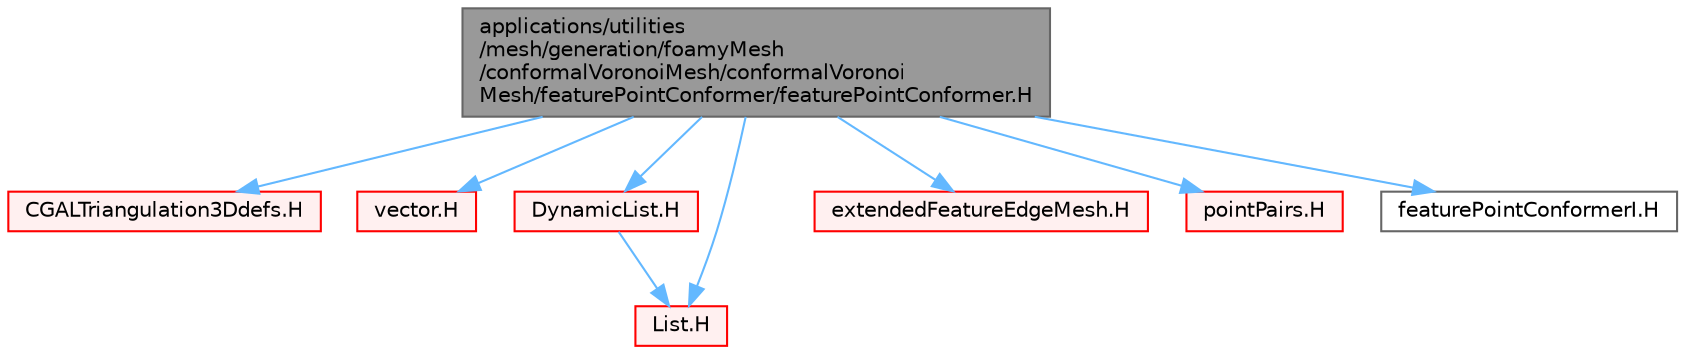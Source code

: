 digraph "applications/utilities/mesh/generation/foamyMesh/conformalVoronoiMesh/conformalVoronoiMesh/featurePointConformer/featurePointConformer.H"
{
 // LATEX_PDF_SIZE
  bgcolor="transparent";
  edge [fontname=Helvetica,fontsize=10,labelfontname=Helvetica,labelfontsize=10];
  node [fontname=Helvetica,fontsize=10,shape=box,height=0.2,width=0.4];
  Node1 [id="Node000001",label="applications/utilities\l/mesh/generation/foamyMesh\l/conformalVoronoiMesh/conformalVoronoi\lMesh/featurePointConformer/featurePointConformer.H",height=0.2,width=0.4,color="gray40", fillcolor="grey60", style="filled", fontcolor="black",tooltip=" "];
  Node1 -> Node2 [id="edge1_Node000001_Node000002",color="steelblue1",style="solid",tooltip=" "];
  Node2 [id="Node000002",label="CGALTriangulation3Ddefs.H",height=0.2,width=0.4,color="red", fillcolor="#FFF0F0", style="filled",URL="$CGALTriangulation3Ddefs_8H.html",tooltip="CGAL data structures used for 3D Delaunay meshing."];
  Node1 -> Node163 [id="edge2_Node000001_Node000163",color="steelblue1",style="solid",tooltip=" "];
  Node163 [id="Node000163",label="vector.H",height=0.2,width=0.4,color="red", fillcolor="#FFF0F0", style="filled",URL="$vector_8H.html",tooltip=" "];
  Node1 -> Node114 [id="edge3_Node000001_Node000114",color="steelblue1",style="solid",tooltip=" "];
  Node114 [id="Node000114",label="DynamicList.H",height=0.2,width=0.4,color="red", fillcolor="#FFF0F0", style="filled",URL="$DynamicList_8H.html",tooltip=" "];
  Node114 -> Node11 [id="edge4_Node000114_Node000011",color="steelblue1",style="solid",tooltip=" "];
  Node11 [id="Node000011",label="List.H",height=0.2,width=0.4,color="red", fillcolor="#FFF0F0", style="filled",URL="$List_8H.html",tooltip=" "];
  Node1 -> Node11 [id="edge5_Node000001_Node000011",color="steelblue1",style="solid",tooltip=" "];
  Node1 -> Node257 [id="edge6_Node000001_Node000257",color="steelblue1",style="solid",tooltip=" "];
  Node257 [id="Node000257",label="extendedFeatureEdgeMesh.H",height=0.2,width=0.4,color="red", fillcolor="#FFF0F0", style="filled",URL="$extendedFeatureEdgeMesh_8H.html",tooltip=" "];
  Node1 -> Node297 [id="edge7_Node000001_Node000297",color="steelblue1",style="solid",tooltip=" "];
  Node297 [id="Node000297",label="pointPairs.H",height=0.2,width=0.4,color="red", fillcolor="#FFF0F0", style="filled",URL="$pointPairs_8H.html",tooltip=" "];
  Node1 -> Node299 [id="edge8_Node000001_Node000299",color="steelblue1",style="solid",tooltip=" "];
  Node299 [id="Node000299",label="featurePointConformerI.H",height=0.2,width=0.4,color="grey40", fillcolor="white", style="filled",URL="$featurePointConformerI_8H.html",tooltip=" "];
}
